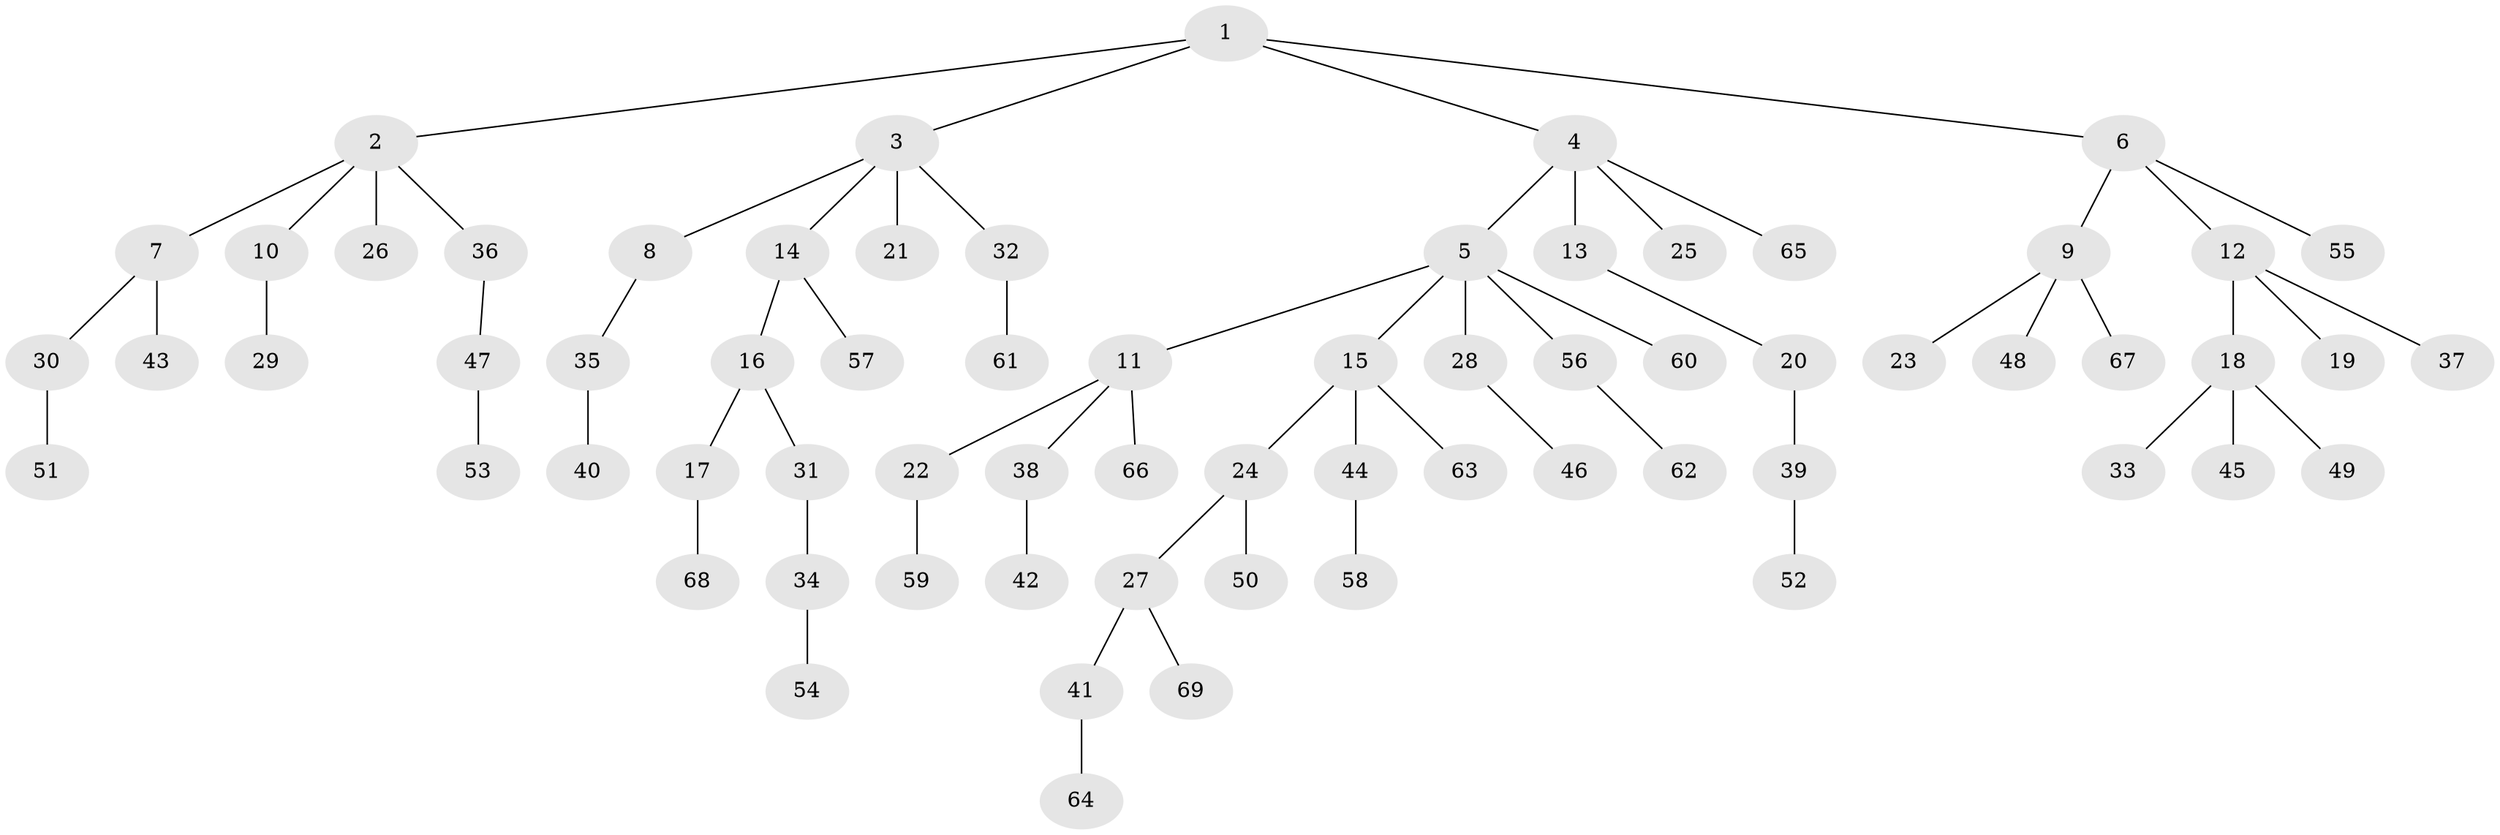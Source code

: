 // original degree distribution, {5: 0.04424778761061947, 6: 0.035398230088495575, 4: 0.04424778761061947, 2: 0.21238938053097345, 3: 0.1415929203539823, 1: 0.5221238938053098}
// Generated by graph-tools (version 1.1) at 2025/51/03/04/25 22:51:59]
// undirected, 69 vertices, 68 edges
graph export_dot {
  node [color=gray90,style=filled];
  1;
  2;
  3;
  4;
  5;
  6;
  7;
  8;
  9;
  10;
  11;
  12;
  13;
  14;
  15;
  16;
  17;
  18;
  19;
  20;
  21;
  22;
  23;
  24;
  25;
  26;
  27;
  28;
  29;
  30;
  31;
  32;
  33;
  34;
  35;
  36;
  37;
  38;
  39;
  40;
  41;
  42;
  43;
  44;
  45;
  46;
  47;
  48;
  49;
  50;
  51;
  52;
  53;
  54;
  55;
  56;
  57;
  58;
  59;
  60;
  61;
  62;
  63;
  64;
  65;
  66;
  67;
  68;
  69;
  1 -- 2 [weight=1.0];
  1 -- 3 [weight=1.0];
  1 -- 4 [weight=1.0];
  1 -- 6 [weight=1.0];
  2 -- 7 [weight=1.0];
  2 -- 10 [weight=1.0];
  2 -- 26 [weight=1.0];
  2 -- 36 [weight=1.0];
  3 -- 8 [weight=1.0];
  3 -- 14 [weight=1.0];
  3 -- 21 [weight=1.0];
  3 -- 32 [weight=1.0];
  4 -- 5 [weight=1.0];
  4 -- 13 [weight=1.0];
  4 -- 25 [weight=1.0];
  4 -- 65 [weight=1.0];
  5 -- 11 [weight=1.0];
  5 -- 15 [weight=1.0];
  5 -- 28 [weight=1.0];
  5 -- 56 [weight=1.0];
  5 -- 60 [weight=1.0];
  6 -- 9 [weight=1.0];
  6 -- 12 [weight=1.0];
  6 -- 55 [weight=1.0];
  7 -- 30 [weight=1.0];
  7 -- 43 [weight=1.0];
  8 -- 35 [weight=1.0];
  9 -- 23 [weight=1.0];
  9 -- 48 [weight=1.0];
  9 -- 67 [weight=1.0];
  10 -- 29 [weight=2.0];
  11 -- 22 [weight=1.0];
  11 -- 38 [weight=1.0];
  11 -- 66 [weight=1.0];
  12 -- 18 [weight=1.0];
  12 -- 19 [weight=1.0];
  12 -- 37 [weight=1.0];
  13 -- 20 [weight=1.0];
  14 -- 16 [weight=1.0];
  14 -- 57 [weight=1.0];
  15 -- 24 [weight=1.0];
  15 -- 44 [weight=1.0];
  15 -- 63 [weight=1.0];
  16 -- 17 [weight=1.0];
  16 -- 31 [weight=1.0];
  17 -- 68 [weight=1.0];
  18 -- 33 [weight=1.0];
  18 -- 45 [weight=1.0];
  18 -- 49 [weight=1.0];
  20 -- 39 [weight=1.0];
  22 -- 59 [weight=1.0];
  24 -- 27 [weight=1.0];
  24 -- 50 [weight=1.0];
  27 -- 41 [weight=1.0];
  27 -- 69 [weight=1.0];
  28 -- 46 [weight=1.0];
  30 -- 51 [weight=1.0];
  31 -- 34 [weight=1.0];
  32 -- 61 [weight=1.0];
  34 -- 54 [weight=1.0];
  35 -- 40 [weight=1.0];
  36 -- 47 [weight=1.0];
  38 -- 42 [weight=1.0];
  39 -- 52 [weight=1.0];
  41 -- 64 [weight=1.0];
  44 -- 58 [weight=1.0];
  47 -- 53 [weight=1.0];
  56 -- 62 [weight=1.0];
}
